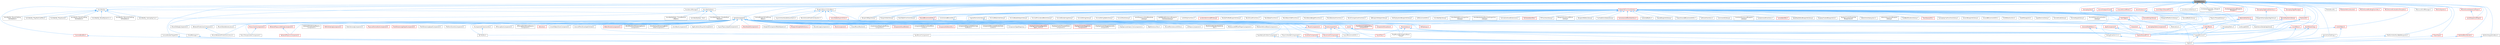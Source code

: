 digraph "ScriptMacros.h"
{
 // INTERACTIVE_SVG=YES
 // LATEX_PDF_SIZE
  bgcolor="transparent";
  edge [fontname=Helvetica,fontsize=10,labelfontname=Helvetica,labelfontsize=10];
  node [fontname=Helvetica,fontsize=10,shape=box,height=0.2,width=0.4];
  Node1 [id="Node000001",label="ScriptMacros.h",height=0.2,width=0.4,color="gray40", fillcolor="grey60", style="filled", fontcolor="black",tooltip=" "];
  Node1 -> Node2 [id="edge1_Node000001_Node000002",dir="back",color="steelblue1",style="solid",tooltip=" "];
  Node2 [id="Node000002",label="ActorComponent.h",height=0.2,width=0.4,color="grey40", fillcolor="white", style="filled",URL="$da/db1/ActorComponent_8h.html",tooltip=" "];
  Node2 -> Node3 [id="edge2_Node000002_Node000003",dir="back",color="steelblue1",style="solid",tooltip=" "];
  Node3 [id="Node000003",label="AIPerceptionComponent.h",height=0.2,width=0.4,color="grey40", fillcolor="white", style="filled",URL="$d6/d0a/AIPerceptionComponent_8h.html",tooltip=" "];
  Node2 -> Node4 [id="edge3_Node000002_Node000004",dir="back",color="steelblue1",style="solid",tooltip=" "];
  Node4 [id="Node000004",label="AIPerceptionStimuliSource\lComponent.h",height=0.2,width=0.4,color="grey40", fillcolor="white", style="filled",URL="$df/da3/AIPerceptionStimuliSourceComponent_8h.html",tooltip=" "];
  Node2 -> Node5 [id="edge4_Node000002_Node000005",dir="back",color="steelblue1",style="solid",tooltip=" "];
  Node5 [id="Node000005",label="ActorTextureStreamingBuild\lDataComponent.h",height=0.2,width=0.4,color="grey40", fillcolor="white", style="filled",URL="$d2/d6d/ActorTextureStreamingBuildDataComponent_8h.html",tooltip=" "];
  Node2 -> Node6 [id="edge5_Node000002_Node000006",dir="back",color="steelblue1",style="solid",tooltip=" "];
  Node6 [id="Node000006",label="AnimNextComponent.h",height=0.2,width=0.4,color="grey40", fillcolor="white", style="filled",URL="$d2/d67/AnimNextComponent_8h.html",tooltip=" "];
  Node2 -> Node7 [id="edge6_Node000002_Node000007",dir="back",color="steelblue1",style="solid",tooltip=" "];
  Node7 [id="Node000007",label="ApplicationLifecycleComponent.h",height=0.2,width=0.4,color="grey40", fillcolor="white", style="filled",URL="$de/db6/ApplicationLifecycleComponent_8h.html",tooltip=" "];
  Node2 -> Node8 [id="edge7_Node000002_Node000008",dir="back",color="steelblue1",style="solid",tooltip=" "];
  Node8 [id="Node000008",label="AsyncPhysicsInputComponent.h",height=0.2,width=0.4,color="grey40", fillcolor="white", style="filled",URL="$da/d20/AsyncPhysicsInputComponent_8h.html",tooltip=" "];
  Node2 -> Node9 [id="edge8_Node000002_Node000009",dir="back",color="steelblue1",style="solid",tooltip=" "];
  Node9 [id="Node000009",label="BlackboardComponent.h",height=0.2,width=0.4,color="red", fillcolor="#FFF0F0", style="filled",URL="$d9/d2d/BlackboardComponent_8h.html",tooltip=" "];
  Node2 -> Node35 [id="edge9_Node000002_Node000035",dir="back",color="steelblue1",style="solid",tooltip=" "];
  Node35 [id="Node000035",label="BlueprintComponentNodeSpawner.h",height=0.2,width=0.4,color="grey40", fillcolor="white", style="filled",URL="$d2/d98/BlueprintComponentNodeSpawner_8h.html",tooltip=" "];
  Node2 -> Node36 [id="edge10_Node000002_Node000036",dir="back",color="steelblue1",style="solid",tooltip=" "];
  Node36 [id="Node000036",label="BlueprintGraphDefinitions.h",height=0.2,width=0.4,color="red", fillcolor="#FFF0F0", style="filled",URL="$d7/d5e/BlueprintGraphDefinitions_8h.html",tooltip=" "];
  Node2 -> Node38 [id="edge11_Node000002_Node000038",dir="back",color="steelblue1",style="solid",tooltip=" "];
  Node38 [id="Node000038",label="BoundsCopyComponent.h",height=0.2,width=0.4,color="grey40", fillcolor="white", style="filled",URL="$d2/d10/BoundsCopyComponent_8h.html",tooltip=" "];
  Node2 -> Node39 [id="edge12_Node000002_Node000039",dir="back",color="steelblue1",style="solid",tooltip=" "];
  Node39 [id="Node000039",label="BrainComponent.h",height=0.2,width=0.4,color="red", fillcolor="#FFF0F0", style="filled",URL="$d6/dc0/BrainComponent_8h.html",tooltip=" "];
  Node2 -> Node68 [id="edge13_Node000002_Node000068",dir="back",color="steelblue1",style="solid",tooltip=" "];
  Node68 [id="Node000068",label="ChaosMoverBackend.h",height=0.2,width=0.4,color="grey40", fillcolor="white", style="filled",URL="$de/d0f/ChaosMoverBackend_8h.html",tooltip=" "];
  Node2 -> Node69 [id="edge14_Node000002_Node000069",dir="back",color="steelblue1",style="solid",tooltip=" "];
  Node69 [id="Node000069",label="Character.h",height=0.2,width=0.4,color="red", fillcolor="#FFF0F0", style="filled",URL="$db/dc7/Character_8h.html",tooltip=" "];
  Node69 -> Node72 [id="edge15_Node000069_Node000072",dir="back",color="steelblue1",style="solid",tooltip=" "];
  Node72 [id="Node000072",label="EngineMinimal.h",height=0.2,width=0.4,color="grey40", fillcolor="white", style="filled",URL="$d0/d2c/EngineMinimal_8h.html",tooltip=" "];
  Node72 -> Node73 [id="edge16_Node000072_Node000073",dir="back",color="steelblue1",style="solid",tooltip=" "];
  Node73 [id="Node000073",label="Engine.h",height=0.2,width=0.4,color="grey40", fillcolor="white", style="filled",URL="$d1/d34/Public_2Engine_8h.html",tooltip=" "];
  Node2 -> Node74 [id="edge17_Node000002_Node000074",dir="back",color="steelblue1",style="solid",tooltip=" "];
  Node74 [id="Node000074",label="ClusterUnionReplicatedProxy\lComponent.h",height=0.2,width=0.4,color="grey40", fillcolor="white", style="filled",URL="$da/d2c/ClusterUnionReplicatedProxyComponent_8h.html",tooltip=" "];
  Node2 -> Node75 [id="edge18_Node000002_Node000075",dir="back",color="steelblue1",style="solid",tooltip=" "];
  Node75 [id="Node000075",label="ComponentAssetBroker.h",height=0.2,width=0.4,color="red", fillcolor="#FFF0F0", style="filled",URL="$da/ddd/ComponentAssetBroker_8h.html",tooltip=" "];
  Node2 -> Node77 [id="edge19_Node000002_Node000077",dir="back",color="steelblue1",style="solid",tooltip=" "];
  Node77 [id="Node000077",label="ComponentEditorContextMenu\lContex.h",height=0.2,width=0.4,color="grey40", fillcolor="white", style="filled",URL="$db/d71/ComponentEditorContextMenuContex_8h.html",tooltip=" "];
  Node2 -> Node78 [id="edge20_Node000002_Node000078",dir="back",color="steelblue1",style="solid",tooltip=" "];
  Node78 [id="Node000078",label="ComponentEditorUtils.h",height=0.2,width=0.4,color="red", fillcolor="#FFF0F0", style="filled",URL="$d0/d4b/ComponentEditorUtils_8h.html",tooltip=" "];
  Node2 -> Node81 [id="edge21_Node000002_Node000081",dir="back",color="steelblue1",style="solid",tooltip=" "];
  Node81 [id="Node000081",label="ComponentElementEditorCopy\lAndPaste.h",height=0.2,width=0.4,color="grey40", fillcolor="white", style="filled",URL="$da/d37/ComponentElementEditorCopyAndPaste_8h.html",tooltip=" "];
  Node2 -> Node82 [id="edge22_Node000002_Node000082",dir="back",color="steelblue1",style="solid",tooltip=" "];
  Node82 [id="Node000082",label="ComponentRecreateRenderState\lContext.h",height=0.2,width=0.4,color="grey40", fillcolor="white", style="filled",URL="$de/dd0/ComponentRecreateRenderStateContext_8h.html",tooltip=" "];
  Node2 -> Node83 [id="edge23_Node000002_Node000083",dir="back",color="steelblue1",style="solid",tooltip=" "];
  Node83 [id="Node000083",label="ComponentTypeRegistry.h",height=0.2,width=0.4,color="grey40", fillcolor="white", style="filled",URL="$dd/d81/ComponentTypeRegistry_8h.html",tooltip=" "];
  Node2 -> Node84 [id="edge24_Node000002_Node000084",dir="back",color="steelblue1",style="solid",tooltip=" "];
  Node84 [id="Node000084",label="ComponentVisualizer.h",height=0.2,width=0.4,color="red", fillcolor="#FFF0F0", style="filled",URL="$d3/d9b/ComponentVisualizer_8h.html",tooltip=" "];
  Node2 -> Node88 [id="edge25_Node000002_Node000088",dir="back",color="steelblue1",style="solid",tooltip=" "];
  Node88 [id="Node000088",label="DisplayClusterConfiguration\lTypes_ICVFX.h",height=0.2,width=0.4,color="red", fillcolor="#FFF0F0", style="filled",URL="$d3/dc4/DisplayClusterConfigurationTypes__ICVFX_8h.html",tooltip=" "];
  Node2 -> Node101 [id="edge26_Node000002_Node000101",dir="back",color="steelblue1",style="solid",tooltip=" "];
  Node101 [id="Node000101",label="DisplayClusterPreviewShare\lComponent.h",height=0.2,width=0.4,color="grey40", fillcolor="white", style="filled",URL="$d0/d2c/DisplayClusterPreviewShareComponent_8h.html",tooltip=" "];
  Node2 -> Node102 [id="edge27_Node000002_Node000102",dir="back",color="steelblue1",style="solid",tooltip=" "];
  Node102 [id="Node000102",label="DisplayClusterStageActor\lComponent.h",height=0.2,width=0.4,color="red", fillcolor="#FFF0F0", style="filled",URL="$d6/d98/DisplayClusterStageActorComponent_8h.html",tooltip=" "];
  Node2 -> Node105 [id="edge28_Node000002_Node000105",dir="back",color="steelblue1",style="solid",tooltip=" "];
  Node105 [id="Node000105",label="DisplayClusterStageGeometry\lComponent.h",height=0.2,width=0.4,color="grey40", fillcolor="white", style="filled",URL="$d2/df3/DisplayClusterStageGeometryComponent_8h.html",tooltip=" "];
  Node2 -> Node106 [id="edge29_Node000002_Node000106",dir="back",color="steelblue1",style="solid",tooltip=" "];
  Node106 [id="Node000106",label="DisplayClusterSyncTickComponent.h",height=0.2,width=0.4,color="grey40", fillcolor="white", style="filled",URL="$d5/d00/DisplayClusterSyncTickComponent_8h.html",tooltip=" "];
  Node2 -> Node107 [id="edge30_Node000002_Node000107",dir="back",color="steelblue1",style="solid",tooltip=" "];
  Node107 [id="Node000107",label="DlgReferenceTree.h",height=0.2,width=0.4,color="grey40", fillcolor="white", style="filled",URL="$db/dd3/DlgReferenceTree_8h.html",tooltip=" "];
  Node2 -> Node72 [id="edge31_Node000002_Node000072",dir="back",color="steelblue1",style="solid",tooltip=" "];
  Node2 -> Node108 [id="edge32_Node000002_Node000108",dir="back",color="steelblue1",style="solid",tooltip=" "];
  Node108 [id="Node000108",label="EngineSharedPCH.h",height=0.2,width=0.4,color="red", fillcolor="#FFF0F0", style="filled",URL="$dc/dbb/EngineSharedPCH_8h.html",tooltip=" "];
  Node2 -> Node110 [id="edge33_Node000002_Node000110",dir="back",color="steelblue1",style="solid",tooltip=" "];
  Node110 [id="Node000110",label="GameplayTasksComponent.h",height=0.2,width=0.4,color="red", fillcolor="#FFF0F0", style="filled",URL="$d6/d36/GameplayTasksComponent_8h.html",tooltip=" "];
  Node2 -> Node112 [id="edge34_Node000002_Node000112",dir="back",color="steelblue1",style="solid",tooltip=" "];
  Node112 [id="Node000112",label="InputComponent.h",height=0.2,width=0.4,color="red", fillcolor="#FFF0F0", style="filled",URL="$d4/de7/InputComponent_8h.html",tooltip=" "];
  Node112 -> Node72 [id="edge35_Node000112_Node000072",dir="back",color="steelblue1",style="solid",tooltip=" "];
  Node112 -> Node108 [id="edge36_Node000112_Node000108",dir="back",color="steelblue1",style="solid",tooltip=" "];
  Node2 -> Node116 [id="edge37_Node000002_Node000116",dir="back",color="steelblue1",style="solid",tooltip=" "];
  Node116 [id="Node000116",label="KismetReinstanceUtilities.h",height=0.2,width=0.4,color="grey40", fillcolor="white", style="filled",URL="$d4/dae/KismetReinstanceUtilities_8h.html",tooltip=" "];
  Node2 -> Node117 [id="edge38_Node000002_Node000117",dir="back",color="steelblue1",style="solid",tooltip=" "];
  Node117 [id="Node000117",label="LODSyncComponent.h",height=0.2,width=0.4,color="grey40", fillcolor="white", style="filled",URL="$d0/dbf/LODSyncComponent_8h.html",tooltip=" "];
  Node2 -> Node118 [id="edge39_Node000002_Node000118",dir="back",color="steelblue1",style="solid",tooltip=" "];
  Node118 [id="Node000118",label="LandscapeEdit.h",height=0.2,width=0.4,color="grey40", fillcolor="white", style="filled",URL="$df/d61/LandscapeEdit_8h.html",tooltip=" "];
  Node2 -> Node119 [id="edge40_Node000002_Node000119",dir="back",color="steelblue1",style="solid",tooltip=" "];
  Node119 [id="Node000119",label="Level.h",height=0.2,width=0.4,color="red", fillcolor="#FFF0F0", style="filled",URL="$d9/da2/Level_8h.html",tooltip=" "];
  Node119 -> Node73 [id="edge41_Node000119_Node000073",dir="back",color="steelblue1",style="solid",tooltip=" "];
  Node119 -> Node108 [id="edge42_Node000119_Node000108",dir="back",color="steelblue1",style="solid",tooltip=" "];
  Node2 -> Node373 [id="edge43_Node000002_Node000373",dir="back",color="steelblue1",style="solid",tooltip=" "];
  Node373 [id="Node000373",label="MarkActorRenderStateDirty\lTask.h",height=0.2,width=0.4,color="grey40", fillcolor="white", style="filled",URL="$d0/d61/MarkActorRenderStateDirtyTask_8h.html",tooltip=" "];
  Node2 -> Node374 [id="edge44_Node000002_Node000374",dir="back",color="steelblue1",style="solid",tooltip=" "];
  Node374 [id="Node000374",label="MaterialList.h",height=0.2,width=0.4,color="grey40", fillcolor="white", style="filled",URL="$df/d0c/MaterialList_8h.html",tooltip=" "];
  Node2 -> Node375 [id="edge45_Node000002_Node000375",dir="back",color="steelblue1",style="solid",tooltip=" "];
  Node375 [id="Node000375",label="MetasoundOfflinePlayerComponent.h",height=0.2,width=0.4,color="grey40", fillcolor="white", style="filled",URL="$d8/d8f/MetasoundOfflinePlayerComponent_8h.html",tooltip=" "];
  Node2 -> Node376 [id="edge46_Node000002_Node000376",dir="back",color="steelblue1",style="solid",tooltip=" "];
  Node376 [id="Node000376",label="ModularVehicleBaseComponent.h",height=0.2,width=0.4,color="grey40", fillcolor="white", style="filled",URL="$d3/dc7/ModularVehicleBaseComponent_8h.html",tooltip=" "];
  Node2 -> Node377 [id="edge47_Node000002_Node000377",dir="back",color="steelblue1",style="solid",tooltip=" "];
  Node377 [id="Node000377",label="MovementComponent.h",height=0.2,width=0.4,color="red", fillcolor="#FFF0F0", style="filled",URL="$dd/dc8/MovementComponent_8h.html",tooltip=" "];
  Node377 -> Node73 [id="edge48_Node000377_Node000073",dir="back",color="steelblue1",style="solid",tooltip=" "];
  Node2 -> Node404 [id="edge49_Node000002_Node000404",dir="back",color="steelblue1",style="solid",tooltip=" "];
  Node404 [id="Node000404",label="MoverComponent.h",height=0.2,width=0.4,color="red", fillcolor="#FFF0F0", style="filled",URL="$dc/d95/MoverComponent_8h.html",tooltip=" "];
  Node404 -> Node409 [id="edge50_Node000404_Node000409",dir="back",color="steelblue1",style="solid",tooltip=" "];
  Node409 [id="Node000409",label="NavMoverComponent.h",height=0.2,width=0.4,color="grey40", fillcolor="white", style="filled",URL="$df/dbc/NavMoverComponent_8h.html",tooltip=" "];
  Node2 -> Node412 [id="edge51_Node000002_Node000412",dir="back",color="steelblue1",style="solid",tooltip=" "];
  Node412 [id="Node000412",label="MoverDebugComponent.h",height=0.2,width=0.4,color="grey40", fillcolor="white", style="filled",URL="$d8/d6c/MoverDebugComponent_8h.html",tooltip=" "];
  Node2 -> Node413 [id="edge52_Node000002_Node000413",dir="back",color="steelblue1",style="solid",tooltip=" "];
  Node413 [id="Node000413",label="MoverNetworkPredictionLiaison.h",height=0.2,width=0.4,color="grey40", fillcolor="white", style="filled",URL="$d3/da4/MoverNetworkPredictionLiaison_8h.html",tooltip=" "];
  Node2 -> Node414 [id="edge53_Node000002_Node000414",dir="back",color="steelblue1",style="solid",tooltip=" "];
  Node414 [id="Node000414",label="MoverStandaloneLiaison.h",height=0.2,width=0.4,color="grey40", fillcolor="white", style="filled",URL="$dd/d84/MoverStandaloneLiaison_8h.html",tooltip=" "];
  Node2 -> Node415 [id="edge54_Node000002_Node000415",dir="back",color="steelblue1",style="solid",tooltip=" "];
  Node415 [id="Node000415",label="MusicClockComponent.h",height=0.2,width=0.4,color="red", fillcolor="#FFF0F0", style="filled",URL="$dc/dd9/MusicClockComponent_8h.html",tooltip=" "];
  Node415 -> Node417 [id="edge55_Node000415_Node000417",dir="back",color="steelblue1",style="solid",tooltip=" "];
  Node417 [id="Node000417",label="MusicTempometerComponent.h",height=0.2,width=0.4,color="grey40", fillcolor="white", style="filled",URL="$d9/ddf/MusicTempometerComponent_8h.html",tooltip=" "];
  Node2 -> Node417 [id="edge56_Node000002_Node000417",dir="back",color="steelblue1",style="solid",tooltip=" "];
  Node2 -> Node409 [id="edge57_Node000002_Node000409",dir="back",color="steelblue1",style="solid",tooltip=" "];
  Node2 -> Node392 [id="edge58_Node000002_Node000392",dir="back",color="steelblue1",style="solid",tooltip=" "];
  Node392 [id="Node000392",label="NetworkPhysicsComponent.h",height=0.2,width=0.4,color="red", fillcolor="#FFF0F0", style="filled",URL="$d5/dcb/NetworkPhysicsComponent_8h.html",tooltip=" "];
  Node2 -> Node418 [id="edge59_Node000002_Node000418",dir="back",color="steelblue1",style="solid",tooltip=" "];
  Node418 [id="Node000418",label="NetworkPhysicsSettingsComponent.h",height=0.2,width=0.4,color="red", fillcolor="#FFF0F0", style="filled",URL="$dc/dea/NetworkPhysicsSettingsComponent_8h.html",tooltip=" "];
  Node418 -> Node392 [id="edge60_Node000418_Node000392",dir="back",color="steelblue1",style="solid",tooltip=" "];
  Node2 -> Node420 [id="edge61_Node000002_Node000420",dir="back",color="steelblue1",style="solid",tooltip=" "];
  Node420 [id="Node000420",label="NetworkPredictionComponent.h",height=0.2,width=0.4,color="grey40", fillcolor="white", style="filled",URL="$d9/d97/NetworkPredictionComponent_8h.html",tooltip=" "];
  Node420 -> Node413 [id="edge62_Node000420_Node000413",dir="back",color="steelblue1",style="solid",tooltip=" "];
  Node2 -> Node421 [id="edge63_Node000002_Node000421",dir="back",color="steelblue1",style="solid",tooltip=" "];
  Node421 [id="Node000421",label="NetworkPredictionPhysics\lComponent.h",height=0.2,width=0.4,color="grey40", fillcolor="white", style="filled",URL="$d1/d6b/NetworkPredictionPhysicsComponent_8h.html",tooltip=" "];
  Node2 -> Node380 [id="edge64_Node000002_Node000380",dir="back",color="steelblue1",style="solid",tooltip=" "];
  Node380 [id="Node000380",label="PathFollowingComponent.h",height=0.2,width=0.4,color="red", fillcolor="#FFF0F0", style="filled",URL="$d5/d0b/PathFollowingComponent_8h.html",tooltip=" "];
  Node2 -> Node422 [id="edge65_Node000002_Node000422",dir="back",color="steelblue1",style="solid",tooltip=" "];
  Node422 [id="Node000422",label="PawnNoiseEmitterComponent.h",height=0.2,width=0.4,color="grey40", fillcolor="white", style="filled",URL="$de/d71/PawnNoiseEmitterComponent_8h.html",tooltip=" "];
  Node422 -> Node73 [id="edge66_Node000422_Node000073",dir="back",color="steelblue1",style="solid",tooltip=" "];
  Node2 -> Node423 [id="edge67_Node000002_Node000423",dir="back",color="steelblue1",style="solid",tooltip=" "];
  Node423 [id="Node000423",label="PawnSensingComponent.h",height=0.2,width=0.4,color="grey40", fillcolor="white", style="filled",URL="$d0/d30/PawnSensingComponent_8h.html",tooltip=" "];
  Node2 -> Node424 [id="edge68_Node000002_Node000424",dir="back",color="steelblue1",style="solid",tooltip=" "];
  Node424 [id="Node000424",label="PhysicalAnimationComponent.h",height=0.2,width=0.4,color="red", fillcolor="#FFF0F0", style="filled",URL="$de/d7f/PhysicalAnimationComponent_8h.html",tooltip=" "];
  Node2 -> Node426 [id="edge69_Node000002_Node000426",dir="back",color="steelblue1",style="solid",tooltip=" "];
  Node426 [id="Node000426",label="PhysicsHandleComponent.h",height=0.2,width=0.4,color="grey40", fillcolor="white", style="filled",URL="$d5/dd0/PhysicsHandleComponent_8h.html",tooltip=" "];
  Node426 -> Node73 [id="edge70_Node000426_Node000073",dir="back",color="steelblue1",style="solid",tooltip=" "];
  Node2 -> Node427 [id="edge71_Node000002_Node000427",dir="back",color="steelblue1",style="solid",tooltip=" "];
  Node427 [id="Node000427",label="PixelStreaming2InputComponent.h",height=0.2,width=0.4,color="red", fillcolor="#FFF0F0", style="filled",URL="$da/dda/PixelStreaming2InputComponent_8h.html",tooltip=" "];
  Node2 -> Node429 [id="edge72_Node000002_Node000429",dir="back",color="steelblue1",style="solid",tooltip=" "];
  Node429 [id="Node000429",label="PixelStreamingInputComponent.h",height=0.2,width=0.4,color="grey40", fillcolor="white", style="filled",URL="$d5/d26/PixelStreamingInputComponent_8h.html",tooltip=" "];
  Node2 -> Node430 [id="edge73_Node000002_Node000430",dir="back",color="steelblue1",style="solid",tooltip=" "];
  Node430 [id="Node000430",label="PixelStreamingSignalling\lComponent.h",height=0.2,width=0.4,color="red", fillcolor="#FFF0F0", style="filled",URL="$df/d48/PixelStreamingSignallingComponent_8h.html",tooltip=" "];
  Node2 -> Node432 [id="edge74_Node000002_Node000432",dir="back",color="steelblue1",style="solid",tooltip=" "];
  Node432 [id="Node000432",label="PlatformEventsComponent.h",height=0.2,width=0.4,color="grey40", fillcolor="white", style="filled",URL="$d7/db9/PlatformEventsComponent_8h.html",tooltip=" "];
  Node2 -> Node433 [id="edge75_Node000002_Node000433",dir="back",color="steelblue1",style="solid",tooltip=" "];
  Node433 [id="Node000433",label="SComponentClassCombo.h",height=0.2,width=0.4,color="grey40", fillcolor="white", style="filled",URL="$dc/df2/SComponentClassCombo_8h.html",tooltip=" "];
  Node433 -> Node302 [id="edge76_Node000433_Node000302",dir="back",color="steelblue1",style="solid",tooltip=" "];
  Node302 [id="Node000302",label="SSCSEditor.h",height=0.2,width=0.4,color="grey40", fillcolor="white", style="filled",URL="$d0/d2e/SSCSEditor_8h.html",tooltip=" "];
  Node2 -> Node302 [id="edge77_Node000002_Node000302",dir="back",color="steelblue1",style="solid",tooltip=" "];
  Node2 -> Node434 [id="edge78_Node000002_Node000434",dir="back",color="steelblue1",style="solid",tooltip=" "];
  Node434 [id="Node000434",label="SceneComponent.h",height=0.2,width=0.4,color="red", fillcolor="#FFF0F0", style="filled",URL="$dd/de8/SceneComponent_8h.html",tooltip=" "];
  Node434 -> Node435 [id="edge79_Node000434_Node000435",dir="back",color="steelblue1",style="solid",tooltip=" "];
  Node435 [id="Node000435",label="AsyncMovementUtils.h",height=0.2,width=0.4,color="grey40", fillcolor="white", style="filled",URL="$d4/d3a/AsyncMovementUtils_8h.html",tooltip=" "];
  Node434 -> Node72 [id="edge80_Node000434_Node000072",dir="back",color="steelblue1",style="solid",tooltip=" "];
  Node434 -> Node108 [id="edge81_Node000434_Node000108",dir="back",color="steelblue1",style="solid",tooltip=" "];
  Node434 -> Node377 [id="edge82_Node000434_Node000377",dir="back",color="steelblue1",style="solid",tooltip=" "];
  Node434 -> Node302 [id="edge83_Node000434_Node000302",dir="back",color="steelblue1",style="solid",tooltip=" "];
  Node2 -> Node1872 [id="edge84_Node000002_Node001872",dir="back",color="steelblue1",style="solid",tooltip=" "];
  Node1872 [id="Node001872",label="Selection.h",height=0.2,width=0.4,color="red", fillcolor="#FFF0F0", style="filled",URL="$d9/d60/Editor_2UnrealEd_2Public_2Selection_8h.html",tooltip=" "];
  Node2 -> Node1877 [id="edge85_Node000002_Node001877",dir="back",color="steelblue1",style="solid",tooltip=" "];
  Node1877 [id="Node001877",label="SmartObjectUserComponent.h",height=0.2,width=0.4,color="grey40", fillcolor="white", style="filled",URL="$d5/d23/SmartObjectUserComponent_8h.html",tooltip=" "];
  Node2 -> Node1878 [id="edge86_Node000002_Node001878",dir="back",color="steelblue1",style="solid",tooltip=" "];
  Node1878 [id="Node001878",label="SourceEffectEnvelopeFollower.h",height=0.2,width=0.4,color="grey40", fillcolor="white", style="filled",URL="$d9/d77/SourceEffectEnvelopeFollower_8h.html",tooltip=" "];
  Node2 -> Node1879 [id="edge87_Node000002_Node001879",dir="back",color="steelblue1",style="solid",tooltip=" "];
  Node1879 [id="Node001879",label="TimelineComponent.h",height=0.2,width=0.4,color="red", fillcolor="#FFF0F0", style="filled",URL="$d8/d17/TimelineComponent_8h.html",tooltip=" "];
  Node1879 -> Node73 [id="edge88_Node001879_Node000073",dir="back",color="steelblue1",style="solid",tooltip=" "];
  Node2 -> Node783 [id="edge89_Node000002_Node000783",dir="back",color="steelblue1",style="solid",tooltip=" "];
  Node783 [id="Node000783",label="TraceFilter.h",height=0.2,width=0.4,color="red", fillcolor="#FFF0F0", style="filled",URL="$de/dc1/TraceFilter_8h.html",tooltip=" "];
  Node2 -> Node1881 [id="edge90_Node000002_Node001881",dir="back",color="steelblue1",style="solid",tooltip=" "];
  Node1881 [id="Node001881",label="WaterTerrainComponent.h",height=0.2,width=0.4,color="red", fillcolor="#FFF0F0", style="filled",URL="$d2/dd6/WaterTerrainComponent_8h.html",tooltip=" "];
  Node2 -> Node1882 [id="edge91_Node000002_Node001882",dir="back",color="steelblue1",style="solid",tooltip=" "];
  Node1882 [id="Node001882",label="WorldPartitionStreamingSource\lComponent.h",height=0.2,width=0.4,color="grey40", fillcolor="white", style="filled",URL="$dd/d3c/WorldPartitionStreamingSourceComponent_8h.html",tooltip=" "];
  Node1 -> Node1883 [id="edge92_Node000001_Node001883",dir="back",color="steelblue1",style="solid",tooltip=" "];
  Node1883 [id="Node001883",label="AnimNotify.h",height=0.2,width=0.4,color="grey40", fillcolor="white", style="filled",URL="$d8/d9b/AnimNotify_8h.html",tooltip=" "];
  Node1883 -> Node1884 [id="edge93_Node001883_Node001884",dir="back",color="steelblue1",style="solid",tooltip=" "];
  Node1884 [id="Node001884",label="AnimInstance.h",height=0.2,width=0.4,color="red", fillcolor="#FFF0F0", style="filled",URL="$df/da0/AnimInstance_8h.html",tooltip=" "];
  Node1884 -> Node73 [id="edge94_Node001884_Node000073",dir="back",color="steelblue1",style="solid",tooltip=" "];
  Node1884 -> Node108 [id="edge95_Node001884_Node000108",dir="back",color="steelblue1",style="solid",tooltip=" "];
  Node1884 -> Node1892 [id="edge96_Node001884_Node001892",dir="back",color="steelblue1",style="solid",tooltip=" "];
  Node1892 [id="Node001892",label="PlayMoverMontageCallback\lProxy.h",height=0.2,width=0.4,color="grey40", fillcolor="white", style="filled",URL="$d5/d5a/PlayMoverMontageCallbackProxy_8h.html",tooltip=" "];
  Node1884 -> Node783 [id="edge97_Node001884_Node000783",dir="back",color="steelblue1",style="solid",tooltip=" "];
  Node1883 -> Node1014 [id="edge98_Node001883_Node001014",dir="back",color="steelblue1",style="solid",tooltip=" "];
  Node1014 [id="Node001014",label="AnimNotify_GameplayCue.h",height=0.2,width=0.4,color="grey40", fillcolor="white", style="filled",URL="$da/d48/AnimNotify__GameplayCue_8h.html",tooltip=" "];
  Node1883 -> Node1893 [id="edge99_Node001883_Node001893",dir="back",color="steelblue1",style="solid",tooltip=" "];
  Node1893 [id="Node001893",label="AnimNotify_PauseClothing\lSimulation.h",height=0.2,width=0.4,color="grey40", fillcolor="white", style="filled",URL="$db/dc5/AnimNotify__PauseClothingSimulation_8h.html",tooltip=" "];
  Node1883 -> Node1894 [id="edge100_Node001883_Node001894",dir="back",color="steelblue1",style="solid",tooltip=" "];
  Node1894 [id="Node001894",label="AnimNotify_PlayParticleEffect.h",height=0.2,width=0.4,color="grey40", fillcolor="white", style="filled",URL="$d8/d6e/AnimNotify__PlayParticleEffect_8h.html",tooltip=" "];
  Node1883 -> Node1895 [id="edge101_Node001883_Node001895",dir="back",color="steelblue1",style="solid",tooltip=" "];
  Node1895 [id="Node001895",label="AnimNotify_PlaySound.h",height=0.2,width=0.4,color="grey40", fillcolor="white", style="filled",URL="$de/dee/AnimNotify__PlaySound_8h.html",tooltip=" "];
  Node1883 -> Node1896 [id="edge102_Node001883_Node001896",dir="back",color="steelblue1",style="solid",tooltip=" "];
  Node1896 [id="Node001896",label="AnimNotify_ResetClothing\lSimulation.h",height=0.2,width=0.4,color="grey40", fillcolor="white", style="filled",URL="$d8/daa/AnimNotify__ResetClothingSimulation_8h.html",tooltip=" "];
  Node1883 -> Node1897 [id="edge103_Node001883_Node001897",dir="back",color="steelblue1",style="solid",tooltip=" "];
  Node1897 [id="Node001897",label="AnimNotify_ResetDynamics.h",height=0.2,width=0.4,color="grey40", fillcolor="white", style="filled",URL="$dd/da4/AnimNotify__ResetDynamics_8h.html",tooltip=" "];
  Node1883 -> Node1898 [id="edge104_Node001883_Node001898",dir="back",color="steelblue1",style="solid",tooltip=" "];
  Node1898 [id="Node001898",label="AnimNotify_ResumeClothing\lSimulation.h",height=0.2,width=0.4,color="grey40", fillcolor="white", style="filled",URL="$d4/def/AnimNotify__ResumeClothingSimulation_8h.html",tooltip=" "];
  Node1 -> Node1899 [id="edge105_Node000001_Node001899",dir="back",color="steelblue1",style="solid",tooltip=" "];
  Node1899 [id="Node001899",label="AnimNotifyState.h",height=0.2,width=0.4,color="grey40", fillcolor="white", style="filled",URL="$d1/db5/AnimNotifyState_8h.html",tooltip=" "];
  Node1899 -> Node1900 [id="edge106_Node001899_Node001900",dir="back",color="steelblue1",style="solid",tooltip=" "];
  Node1900 [id="Node001900",label="AnimNotifyState_DisableRoot\lMotion.h",height=0.2,width=0.4,color="grey40", fillcolor="white", style="filled",URL="$d2/d78/AnimNotifyState__DisableRootMotion_8h.html",tooltip=" "];
  Node1899 -> Node1901 [id="edge107_Node001899_Node001901",dir="back",color="steelblue1",style="solid",tooltip=" "];
  Node1901 [id="Node001901",label="AnimNotifyState_TimedParticle\lEffect.h",height=0.2,width=0.4,color="grey40", fillcolor="white", style="filled",URL="$d2/dd2/AnimNotifyState__TimedParticleEffect_8h.html",tooltip=" "];
  Node1899 -> Node1902 [id="edge108_Node001899_Node001902",dir="back",color="steelblue1",style="solid",tooltip=" "];
  Node1902 [id="Node001902",label="AnimNotifyState_Trail.h",height=0.2,width=0.4,color="grey40", fillcolor="white", style="filled",URL="$dd/d77/AnimNotifyState__Trail_8h.html",tooltip=" "];
  Node1899 -> Node1014 [id="edge109_Node001899_Node001014",dir="back",color="steelblue1",style="solid",tooltip=" "];
  Node1 -> Node1903 [id="edge110_Node000001_Node001903",dir="back",color="steelblue1",style="solid",tooltip=" "];
  Node1903 [id="Node001903",label="AvoidanceManager.h",height=0.2,width=0.4,color="grey40", fillcolor="white", style="filled",URL="$d8/de0/AvoidanceManager_8h.html",tooltip=" "];
  Node1 -> Node1904 [id="edge111_Node000001_Node001904",dir="back",color="steelblue1",style="solid",tooltip=" "];
  Node1904 [id="Node001904",label="BlueprintAsyncActionBase.h",height=0.2,width=0.4,color="grey40", fillcolor="white", style="filled",URL="$d6/dd0/BlueprintAsyncActionBase_8h.html",tooltip=" "];
  Node1904 -> Node993 [id="edge112_Node001904_Node000993",dir="back",color="steelblue1",style="solid",tooltip=" "];
  Node993 [id="Node000993",label="AbilityAsync.h",height=0.2,width=0.4,color="red", fillcolor="#FFF0F0", style="filled",URL="$d8/dce/AbilityAsync_8h.html",tooltip=" "];
  Node1904 -> Node1905 [id="edge113_Node001904_Node001905",dir="back",color="steelblue1",style="solid",tooltip=" "];
  Node1905 [id="Node001905",label="AsyncActionHandleSaveGame.h",height=0.2,width=0.4,color="grey40", fillcolor="white", style="filled",URL="$db/dd4/AsyncActionHandleSaveGame_8h.html",tooltip=" "];
  Node1904 -> Node1906 [id="edge114_Node001904_Node001906",dir="back",color="steelblue1",style="solid",tooltip=" "];
  Node1906 [id="Node001906",label="CancellableAsyncAction.h",height=0.2,width=0.4,color="red", fillcolor="#FFF0F0", style="filled",URL="$d6/d65/CancellableAsyncAction_8h.html",tooltip=" "];
  Node1906 -> Node993 [id="edge115_Node001906_Node000993",dir="back",color="steelblue1",style="solid",tooltip=" "];
  Node1904 -> Node1841 [id="edge116_Node001904_Node001841",dir="back",color="steelblue1",style="solid",tooltip=" "];
  Node1841 [id="Node001841",label="MovieScenePredictionSystem.h",height=0.2,width=0.4,color="grey40", fillcolor="white", style="filled",URL="$dc/d7f/MovieScenePredictionSystem_8h.html",tooltip=" "];
  Node1904 -> Node1907 [id="edge117_Node001904_Node001907",dir="back",color="steelblue1",style="solid",tooltip=" "];
  Node1907 [id="Node001907",label="OnlineBlueprintCallProxy\lBase.h",height=0.2,width=0.4,color="grey40", fillcolor="white", style="filled",URL="$d0/d14/OnlineBlueprintCallProxyBase_8h.html",tooltip=" "];
  Node1904 -> Node430 [id="edge118_Node001904_Node000430",dir="back",color="steelblue1",style="solid",tooltip=" "];
  Node1 -> Node1908 [id="edge119_Node000001_Node001908",dir="back",color="steelblue1",style="solid",tooltip=" "];
  Node1908 [id="Node001908",label="BlueprintFunctionLibrary.h",height=0.2,width=0.4,color="red", fillcolor="#FFF0F0", style="filled",URL="$d3/d94/BlueprintFunctionLibrary_8h.html",tooltip=" "];
  Node1908 -> Node1237 [id="edge120_Node001908_Node001237",dir="back",color="steelblue1",style="solid",tooltip=" "];
  Node1237 [id="Node001237",label="AIBlueprintHelperLibrary.h",height=0.2,width=0.4,color="grey40", fillcolor="white", style="filled",URL="$dc/d00/AIBlueprintHelperLibrary_8h.html",tooltip=" "];
  Node1908 -> Node947 [id="edge121_Node001908_Node000947",dir="back",color="steelblue1",style="solid",tooltip=" "];
  Node947 [id="Node000947",label="AbilitySystemBlueprintLibrary.h",height=0.2,width=0.4,color="grey40", fillcolor="white", style="filled",URL="$d5/dd6/AbilitySystemBlueprintLibrary_8h.html",tooltip=" "];
  Node1908 -> Node1789 [id="edge122_Node001908_Node001789",dir="back",color="steelblue1",style="solid",tooltip=" "];
  Node1789 [id="Node001789",label="AirMovementUtils.h",height=0.2,width=0.4,color="grey40", fillcolor="white", style="filled",URL="$df/d55/AirMovementUtils_8h.html",tooltip=" "];
  Node1908 -> Node1909 [id="edge123_Node001908_Node001909",dir="back",color="steelblue1",style="solid",tooltip=" "];
  Node1909 [id="Node001909",label="AnimNotifyLibrary.h",height=0.2,width=0.4,color="grey40", fillcolor="white", style="filled",URL="$d0/d81/AnimNotifyLibrary_8h.html",tooltip=" "];
  Node1908 -> Node1910 [id="edge124_Node001908_Node001910",dir="back",color="steelblue1",style="solid",tooltip=" "];
  Node1910 [id="Node001910",label="AnimNotifyMirrorInspection\lLibrary.h",height=0.2,width=0.4,color="grey40", fillcolor="white", style="filled",URL="$df/ddd/AnimNotifyMirrorInspectionLibrary_8h.html",tooltip=" "];
  Node1908 -> Node1911 [id="edge125_Node001908_Node001911",dir="back",color="steelblue1",style="solid",tooltip=" "];
  Node1911 [id="Node001911",label="AnimNotifyStateMachineInspection\lLibrary.h",height=0.2,width=0.4,color="grey40", fillcolor="white", style="filled",URL="$de/de3/AnimNotifyStateMachineInspectionLibrary_8h.html",tooltip=" "];
  Node1908 -> Node1912 [id="edge126_Node001908_Node001912",dir="back",color="steelblue1",style="solid",tooltip=" "];
  Node1912 [id="Node001912",label="AnimTypes.h",height=0.2,width=0.4,color="red", fillcolor="#FFF0F0", style="filled",URL="$d5/d84/AnimTypes_8h.html",tooltip=" "];
  Node1912 -> Node1884 [id="edge127_Node001912_Node001884",dir="back",color="steelblue1",style="solid",tooltip=" "];
  Node1912 -> Node73 [id="edge128_Node001912_Node000073",dir="back",color="steelblue1",style="solid",tooltip=" "];
  Node1912 -> Node72 [id="edge129_Node001912_Node000072",dir="back",color="steelblue1",style="solid",tooltip=" "];
  Node1912 -> Node108 [id="edge130_Node001912_Node000108",dir="back",color="steelblue1",style="solid",tooltip=" "];
  Node1908 -> Node1963 [id="edge131_Node001908_Node001963",dir="back",color="steelblue1",style="solid",tooltip=" "];
  Node1963 [id="Node001963",label="AnimationAssetExtensions.h",height=0.2,width=0.4,color="grey40", fillcolor="white", style="filled",URL="$d4/d37/AnimationAssetExtensions_8h.html",tooltip=" "];
  Node1908 -> Node435 [id="edge132_Node001908_Node000435",dir="back",color="steelblue1",style="solid",tooltip=" "];
  Node1908 -> Node1965 [id="edge133_Node001908_Node001965",dir="back",color="steelblue1",style="solid",tooltip=" "];
  Node1965 [id="Node001965",label="AttributeIdentifier.h",height=0.2,width=0.4,color="red", fillcolor="#FFF0F0", style="filled",URL="$df/daa/AttributeIdentifier_8h.html",tooltip=" "];
  Node1908 -> Node2014 [id="edge134_Node001908_Node002014",dir="back",color="steelblue1",style="solid",tooltip=" "];
  Node2014 [id="Node002014",label="BTFunctionLibrary.h",height=0.2,width=0.4,color="grey40", fillcolor="white", style="filled",URL="$d5/ddd/BTFunctionLibrary_8h.html",tooltip=" "];
  Node1908 -> Node2015 [id="edge135_Node001908_Node002015",dir="back",color="steelblue1",style="solid",tooltip=" "];
  Node2015 [id="Node002015",label="BasedMovementUtils.h",height=0.2,width=0.4,color="red", fillcolor="#FFF0F0", style="filled",URL="$d8/d85/BasedMovementUtils_8h.html",tooltip=" "];
  Node2015 -> Node404 [id="edge136_Node002015_Node000404",dir="back",color="steelblue1",style="solid",tooltip=" "];
  Node1908 -> Node2016 [id="edge137_Node001908_Node002016",dir="back",color="steelblue1",style="solid",tooltip=" "];
  Node2016 [id="Node002016",label="BlueprintGameplayTagLibrary.h",height=0.2,width=0.4,color="grey40", fillcolor="white", style="filled",URL="$db/d22/BlueprintGameplayTagLibrary_8h.html",tooltip=" "];
  Node1908 -> Node2017 [id="edge138_Node001908_Node002017",dir="back",color="steelblue1",style="solid",tooltip=" "];
  Node2017 [id="Node002017",label="BlueprintInstancedStruct\lLibrary.h",height=0.2,width=0.4,color="grey40", fillcolor="white", style="filled",URL="$d6/dbb/BlueprintInstancedStructLibrary_8h.html",tooltip=" "];
  Node1908 -> Node2018 [id="edge139_Node001908_Node002018",dir="back",color="steelblue1",style="solid",tooltip=" "];
  Node2018 [id="Node002018",label="BlueprintMapLibrary.h",height=0.2,width=0.4,color="grey40", fillcolor="white", style="filled",URL="$d2/d19/BlueprintMapLibrary_8h.html",tooltip=" "];
  Node1908 -> Node2019 [id="edge140_Node001908_Node002019",dir="back",color="steelblue1",style="solid",tooltip=" "];
  Node2019 [id="Node002019",label="BlueprintPathsLibrary.h",height=0.2,width=0.4,color="grey40", fillcolor="white", style="filled",URL="$d1/db0/BlueprintPathsLibrary_8h.html",tooltip=" "];
  Node1908 -> Node2020 [id="edge141_Node001908_Node002020",dir="back",color="steelblue1",style="solid",tooltip=" "];
  Node2020 [id="Node002020",label="BlueprintPlatformLibrary.h",height=0.2,width=0.4,color="grey40", fillcolor="white", style="filled",URL="$da/d13/BlueprintPlatformLibrary_8h.html",tooltip=" "];
  Node1908 -> Node2021 [id="edge142_Node001908_Node002021",dir="back",color="steelblue1",style="solid",tooltip=" "];
  Node2021 [id="Node002021",label="BlueprintSetLibrary.h",height=0.2,width=0.4,color="grey40", fillcolor="white", style="filled",URL="$d2/d1a/BlueprintSetLibrary_8h.html",tooltip=" "];
  Node1908 -> Node1891 [id="edge143_Node001908_Node001891",dir="back",color="steelblue1",style="solid",tooltip=" "];
  Node1891 [id="Node001891",label="CachedAnimDataLibrary.h",height=0.2,width=0.4,color="grey40", fillcolor="white", style="filled",URL="$d2/dd7/CachedAnimDataLibrary_8h.html",tooltip=" "];
  Node1908 -> Node2022 [id="edge144_Node001908_Node002022",dir="back",color="steelblue1",style="solid",tooltip=" "];
  Node2022 [id="Node002022",label="CameraLensEffectInterface.h",height=0.2,width=0.4,color="red", fillcolor="#FFF0F0", style="filled",URL="$dd/dbe/CameraLensEffectInterface_8h.html",tooltip=" "];
  Node1908 -> Node2023 [id="edge145_Node001908_Node002023",dir="back",color="steelblue1",style="solid",tooltip=" "];
  Node2023 [id="Node002023",label="CelestialMaths.h",height=0.2,width=0.4,color="grey40", fillcolor="white", style="filled",URL="$d8/d15/CelestialMaths_8h.html",tooltip=" "];
  Node1908 -> Node2024 [id="edge146_Node001908_Node002024",dir="back",color="steelblue1",style="solid",tooltip=" "];
  Node2024 [id="Node002024",label="ChaosBlueprintLibrary.h",height=0.2,width=0.4,color="grey40", fillcolor="white", style="filled",URL="$db/d38/ChaosBlueprintLibrary_8h.html",tooltip=" "];
  Node1908 -> Node2025 [id="edge147_Node001908_Node002025",dir="back",color="steelblue1",style="solid",tooltip=" "];
  Node2025 [id="Node002025",label="ChaosGroundMovementUtils.h",height=0.2,width=0.4,color="grey40", fillcolor="white", style="filled",URL="$dc/dff/ChaosGroundMovementUtils_8h.html",tooltip=" "];
  Node1908 -> Node2026 [id="edge148_Node001908_Node002026",dir="back",color="steelblue1",style="solid",tooltip=" "];
  Node2026 [id="Node002026",label="CollisionFunctions.h",height=0.2,width=0.4,color="grey40", fillcolor="white", style="filled",URL="$d9/d6e/CollisionFunctions_8h.html",tooltip=" "];
  Node1908 -> Node2027 [id="edge149_Node001908_Node002027",dir="back",color="steelblue1",style="solid",tooltip=" "];
  Node2027 [id="Node002027",label="CommonUILibrary.h",height=0.2,width=0.4,color="grey40", fillcolor="white", style="filled",URL="$de/d26/CommonUILibrary_8h.html",tooltip=" "];
  Node1908 -> Node2028 [id="edge150_Node001908_Node002028",dir="back",color="steelblue1",style="solid",tooltip=" "];
  Node2028 [id="Node002028",label="ConstrainedMoveUtils.h",height=0.2,width=0.4,color="grey40", fillcolor="white", style="filled",URL="$d4/daa/ConstrainedMoveUtils_8h.html",tooltip=" "];
  Node2028 -> Node404 [id="edge151_Node002028_Node000404",dir="back",color="steelblue1",style="solid",tooltip=" "];
  Node1908 -> Node2029 [id="edge152_Node001908_Node002029",dir="back",color="steelblue1",style="solid",tooltip=" "];
  Node2029 [id="Node002029",label="ConstraintInstanceBlueprint\lLibrary.h",height=0.2,width=0.4,color="grey40", fillcolor="white", style="filled",URL="$d4/d22/ConstraintInstanceBlueprintLibrary_8h.html",tooltip=" "];
  Node1908 -> Node2030 [id="edge153_Node001908_Node002030",dir="back",color="steelblue1",style="solid",tooltip=" "];
  Node2030 [id="Node002030",label="ContainmentFunctions.h",height=0.2,width=0.4,color="grey40", fillcolor="white", style="filled",URL="$d8/d1d/ContainmentFunctions_8h.html",tooltip=" "];
  Node1908 -> Node1947 [id="edge154_Node001908_Node001947",dir="back",color="steelblue1",style="solid",tooltip=" "];
  Node1947 [id="Node001947",label="CurveIdentifier.h",height=0.2,width=0.4,color="red", fillcolor="#FFF0F0", style="filled",URL="$d7/d2c/CurveIdentifier_8h.html",tooltip=" "];
  Node1908 -> Node2031 [id="edge155_Node001908_Node002031",dir="back",color="steelblue1",style="solid",tooltip=" "];
  Node2031 [id="Node002031",label="DataTableFunctionLibrary.h",height=0.2,width=0.4,color="grey40", fillcolor="white", style="filled",URL="$d8/df7/DataTableFunctionLibrary_8h.html",tooltip=" "];
  Node1908 -> Node2032 [id="edge156_Node001908_Node002032",dir="back",color="steelblue1",style="solid",tooltip=" "];
  Node2032 [id="Node002032",label="DataflowEditorBlueprintLibrary.h",height=0.2,width=0.4,color="grey40", fillcolor="white", style="filled",URL="$d8/d30/DataflowEditorBlueprintLibrary_8h.html",tooltip=" "];
  Node1908 -> Node2033 [id="edge157_Node001908_Node002033",dir="back",color="steelblue1",style="solid",tooltip=" "];
  Node2033 [id="Node002033",label="DebugDrawService.h",height=0.2,width=0.4,color="grey40", fillcolor="white", style="filled",URL="$d3/dd2/DebugDrawService_8h.html",tooltip=" "];
  Node2033 -> Node73 [id="edge158_Node002033_Node000073",dir="back",color="steelblue1",style="solid",tooltip=" "];
  Node1908 -> Node98 [id="edge159_Node001908_Node000098",dir="back",color="steelblue1",style="solid",tooltip=" "];
  Node98 [id="Node000098",label="DisplayClusterBlueprintLib.h",height=0.2,width=0.4,color="grey40", fillcolor="white", style="filled",URL="$d9/d13/DisplayClusterBlueprintLib_8h.html",tooltip=" "];
  Node1908 -> Node2034 [id="edge160_Node001908_Node002034",dir="back",color="steelblue1",style="solid",tooltip=" "];
  Node2034 [id="Node002034",label="DisplayClusterProjection\lBlueprintLib.h",height=0.2,width=0.4,color="grey40", fillcolor="white", style="filled",URL="$d3/d09/DisplayClusterProjectionBlueprintLib_8h.html",tooltip=" "];
  Node1908 -> Node932 [id="edge161_Node001908_Node000932",dir="back",color="steelblue1",style="solid",tooltip=" "];
  Node932 [id="Node000932",label="EditorActorSubsystem.h",height=0.2,width=0.4,color="grey40", fillcolor="white", style="filled",URL="$d8/db1/EditorActorSubsystem_8h.html",tooltip=" "];
  Node1908 -> Node2035 [id="edge162_Node001908_Node002035",dir="back",color="steelblue1",style="solid",tooltip=" "];
  Node2035 [id="Node002035",label="EditorSubsystemBlueprint\lLibrary.h",height=0.2,width=0.4,color="grey40", fillcolor="white", style="filled",URL="$d7/dd4/EditorSubsystemBlueprintLibrary_8h.html",tooltip=" "];
  Node1908 -> Node73 [id="edge163_Node001908_Node000073",dir="back",color="steelblue1",style="solid",tooltip=" "];
  Node1908 -> Node2036 [id="edge164_Node001908_Node002036",dir="back",color="steelblue1",style="solid",tooltip=" "];
  Node2036 [id="Node002036",label="EngineElementsLibrary.h",height=0.2,width=0.4,color="grey40", fillcolor="white", style="filled",URL="$de/d77/EngineElementsLibrary_8h.html",tooltip=" "];
  Node2036 -> Node84 [id="edge165_Node002036_Node000084",dir="back",color="steelblue1",style="solid",tooltip=" "];
  Node1908 -> Node108 [id="edge166_Node001908_Node000108",dir="back",color="steelblue1",style="solid",tooltip=" "];
  Node1908 -> Node2037 [id="edge167_Node001908_Node002037",dir="back",color="steelblue1",style="solid",tooltip=" "];
  Node2037 [id="Node002037",label="FieldNotificationLibrary.h",height=0.2,width=0.4,color="grey40", fillcolor="white", style="filled",URL="$dd/db1/FieldNotificationLibrary_8h.html",tooltip=" "];
  Node1908 -> Node661 [id="edge168_Node001908_Node000661",dir="back",color="steelblue1",style="solid",tooltip=" "];
  Node661 [id="Node000661",label="FloorQueryUtils.h",height=0.2,width=0.4,color="red", fillcolor="#FFF0F0", style="filled",URL="$df/d2a/FloorQueryUtils_8h.html",tooltip=" "];
  Node1908 -> Node1022 [id="edge169_Node001908_Node001022",dir="back",color="steelblue1",style="solid",tooltip=" "];
  Node1022 [id="Node001022",label="GameplayCueFunctionLibrary.h",height=0.2,width=0.4,color="grey40", fillcolor="white", style="filled",URL="$db/d7d/GameplayCueFunctionLibrary_8h.html",tooltip=" "];
  Node1908 -> Node924 [id="edge170_Node001908_Node000924",dir="back",color="steelblue1",style="solid",tooltip=" "];
  Node924 [id="Node000924",label="GameplayStatics.h",height=0.2,width=0.4,color="grey40", fillcolor="white", style="filled",URL="$d9/dc8/GameplayStatics_8h.html",tooltip=" "];
  Node924 -> Node72 [id="edge171_Node000924_Node000072",dir="back",color="steelblue1",style="solid",tooltip=" "];
  Node1908 -> Node2038 [id="edge172_Node001908_Node002038",dir="back",color="steelblue1",style="solid",tooltip=" "];
  Node2038 [id="Node002038",label="GroomBlueprintLibrary.h",height=0.2,width=0.4,color="grey40", fillcolor="white", style="filled",URL="$d1/d03/GroomBlueprintLibrary_8h.html",tooltip=" "];
  Node1908 -> Node1790 [id="edge173_Node001908_Node001790",dir="back",color="steelblue1",style="solid",tooltip=" "];
  Node1790 [id="Node001790",label="GroundMovementUtils.h",height=0.2,width=0.4,color="grey40", fillcolor="white", style="filled",URL="$dd/d20/GroundMovementUtils_8h.html",tooltip=" "];
  Node1908 -> Node2039 [id="edge174_Node001908_Node002039",dir="back",color="steelblue1",style="solid",tooltip=" "];
  Node2039 [id="Node002039",label="HLODDestruction.h",height=0.2,width=0.4,color="grey40", fillcolor="white", style="filled",URL="$d0/dcb/HLODDestruction_8h.html",tooltip=" "];
  Node1908 -> Node2040 [id="edge175_Node001908_Node002040",dir="back",color="steelblue1",style="solid",tooltip=" "];
  Node2040 [id="Node002040",label="HealthSnapshot.h",height=0.2,width=0.4,color="grey40", fillcolor="white", style="filled",URL="$d7/d50/HealthSnapshot_8h.html",tooltip=" "];
  Node1908 -> Node2041 [id="edge176_Node001908_Node002041",dir="back",color="steelblue1",style="solid",tooltip=" "];
  Node2041 [id="Node002041",label="ImportanceSamplingLibrary.h",height=0.2,width=0.4,color="grey40", fillcolor="white", style="filled",URL="$d4/dd0/ImportanceSamplingLibrary_8h.html",tooltip=" "];
  Node1908 -> Node2042 [id="edge177_Node001908_Node002042",dir="back",color="steelblue1",style="solid",tooltip=" "];
  Node2042 [id="Node002042",label="InputDeviceLibrary.h",height=0.2,width=0.4,color="grey40", fillcolor="white", style="filled",URL="$df/d05/InputDeviceLibrary_8h.html",tooltip=" "];
  Node1908 -> Node2043 [id="edge178_Node001908_Node002043",dir="back",color="steelblue1",style="solid",tooltip=" "];
  Node2043 [id="Node002043",label="KismetArrayLibrary.h",height=0.2,width=0.4,color="red", fillcolor="#FFF0F0", style="filled",URL="$d0/d04/KismetArrayLibrary_8h.html",tooltip=" "];
  Node1908 -> Node2045 [id="edge179_Node001908_Node002045",dir="back",color="steelblue1",style="solid",tooltip=" "];
  Node2045 [id="Node002045",label="KismetGuidLibrary.h",height=0.2,width=0.4,color="grey40", fillcolor="white", style="filled",URL="$d0/dc4/KismetGuidLibrary_8h.html",tooltip=" "];
  Node1908 -> Node2046 [id="edge180_Node001908_Node002046",dir="back",color="steelblue1",style="solid",tooltip=" "];
  Node2046 [id="Node002046",label="KismetInputLibrary.h",height=0.2,width=0.4,color="grey40", fillcolor="white", style="filled",URL="$df/dce/KismetInputLibrary_8h.html",tooltip=" "];
  Node1908 -> Node2047 [id="edge181_Node001908_Node002047",dir="back",color="steelblue1",style="solid",tooltip=" "];
  Node2047 [id="Node002047",label="KismetInternationalization\lLibrary.h",height=0.2,width=0.4,color="grey40", fillcolor="white", style="filled",URL="$df/d17/KismetInternationalizationLibrary_8h.html",tooltip=" "];
  Node1908 -> Node2048 [id="edge182_Node001908_Node002048",dir="back",color="steelblue1",style="solid",tooltip=" "];
  Node2048 [id="Node002048",label="KismetMaterialLibrary.h",height=0.2,width=0.4,color="grey40", fillcolor="white", style="filled",URL="$dc/d1a/KismetMaterialLibrary_8h.html",tooltip=" "];
  Node1908 -> Node2049 [id="edge183_Node001908_Node002049",dir="back",color="steelblue1",style="solid",tooltip=" "];
  Node2049 [id="Node002049",label="KismetMathLibrary.h",height=0.2,width=0.4,color="grey40", fillcolor="white", style="filled",URL="$d9/d07/KismetMathLibrary_8h.html",tooltip=" "];
  Node1908 -> Node2050 [id="edge184_Node001908_Node002050",dir="back",color="steelblue1",style="solid",tooltip=" "];
  Node2050 [id="Node002050",label="KismetNodeHelperLibrary.h",height=0.2,width=0.4,color="grey40", fillcolor="white", style="filled",URL="$d9/d5b/KismetNodeHelperLibrary_8h.html",tooltip=" "];
  Node1908 -> Node2051 [id="edge185_Node001908_Node002051",dir="back",color="steelblue1",style="solid",tooltip=" "];
  Node2051 [id="Node002051",label="KismetProceduralMeshLibrary.h",height=0.2,width=0.4,color="grey40", fillcolor="white", style="filled",URL="$d5/d94/KismetProceduralMeshLibrary_8h.html",tooltip=" "];
  Node1908 -> Node755 [id="edge186_Node001908_Node000755",dir="back",color="steelblue1",style="solid",tooltip=" "];
  Node755 [id="Node000755",label="KismetRenderingLibrary.h",height=0.2,width=0.4,color="grey40", fillcolor="white", style="filled",URL="$dc/d9a/KismetRenderingLibrary_8h.html",tooltip=" "];
  Node1908 -> Node2052 [id="edge187_Node001908_Node002052",dir="back",color="steelblue1",style="solid",tooltip=" "];
  Node2052 [id="Node002052",label="KismetStringLibrary.h",height=0.2,width=0.4,color="grey40", fillcolor="white", style="filled",URL="$dc/d09/KismetStringLibrary_8h.html",tooltip=" "];
  Node1908 -> Node2053 [id="edge188_Node001908_Node002053",dir="back",color="steelblue1",style="solid",tooltip=" "];
  Node2053 [id="Node002053",label="KismetStringTableLibrary.h",height=0.2,width=0.4,color="grey40", fillcolor="white", style="filled",URL="$dc/dbe/KismetStringTableLibrary_8h.html",tooltip=" "];
  Node1908 -> Node2054 [id="edge189_Node001908_Node002054",dir="back",color="steelblue1",style="solid",tooltip=" "];
  Node2054 [id="Node002054",label="KismetSystemLibrary.h",height=0.2,width=0.4,color="red", fillcolor="#FFF0F0", style="filled",URL="$da/d0f/KismetSystemLibrary_8h.html",tooltip=" "];
  Node2054 -> Node924 [id="edge190_Node002054_Node000924",dir="back",color="steelblue1",style="solid",tooltip=" "];
  Node1908 -> Node2057 [id="edge191_Node001908_Node002057",dir="back",color="steelblue1",style="solid",tooltip=" "];
  Node2057 [id="Node002057",label="KismetTextLibrary.h",height=0.2,width=0.4,color="grey40", fillcolor="white", style="filled",URL="$d8/d68/KismetTextLibrary_8h.html",tooltip=" "];
  Node1908 -> Node2058 [id="edge192_Node001908_Node002058",dir="back",color="steelblue1",style="solid",tooltip=" "];
  Node2058 [id="Node002058",label="LevelSequenceShotMetaData\lLibrary.h",height=0.2,width=0.4,color="grey40", fillcolor="white", style="filled",URL="$d2/d37/LevelSequenceShotMetaDataLibrary_8h.html",tooltip=" "];
  Node1908 -> Node2059 [id="edge193_Node001908_Node002059",dir="back",color="steelblue1",style="solid",tooltip=" "];
  Node2059 [id="Node002059",label="LightWeightInstanceBlueprint\lFunctionLibrary.h",height=0.2,width=0.4,color="grey40", fillcolor="white", style="filled",URL="$da/dd7/LightWeightInstanceBlueprintFunctionLibrary_8h.html",tooltip=" "];
  Node1908 -> Node2060 [id="edge194_Node001908_Node002060",dir="back",color="steelblue1",style="solid",tooltip=" "];
  Node2060 [id="Node002060",label="ListUtilityFunctions.h",height=0.2,width=0.4,color="grey40", fillcolor="white", style="filled",URL="$da/db0/ListUtilityFunctions_8h.html",tooltip=" "];
  Node1908 -> Node2061 [id="edge195_Node001908_Node002061",dir="back",color="steelblue1",style="solid",tooltip=" "];
  Node2061 [id="Node002061",label="LocationServicesBPLibrary.h",height=0.2,width=0.4,color="red", fillcolor="#FFF0F0", style="filled",URL="$d1/d35/LocationServicesBPLibrary_8h.html",tooltip=" "];
  Node1908 -> Node2065 [id="edge196_Node001908_Node002065",dir="back",color="steelblue1",style="solid",tooltip=" "];
  Node2065 [id="Node002065",label="MediaProfileBlueprintLibrary.h",height=0.2,width=0.4,color="grey40", fillcolor="white", style="filled",URL="$db/d79/MediaProfileBlueprintLibrary_8h.html",tooltip=" "];
  Node1908 -> Node2066 [id="edge197_Node001908_Node002066",dir="back",color="steelblue1",style="solid",tooltip=" "];
  Node2066 [id="Node002066",label="MeshAssetFunctions.h",height=0.2,width=0.4,color="grey40", fillcolor="white", style="filled",URL="$dd/de6/MeshAssetFunctions_8h.html",tooltip=" "];
  Node1908 -> Node2067 [id="edge198_Node001908_Node002067",dir="back",color="steelblue1",style="solid",tooltip=" "];
  Node2067 [id="Node002067",label="MeshBakeFunctions.h",height=0.2,width=0.4,color="grey40", fillcolor="white", style="filled",URL="$d6/ded/MeshBakeFunctions_8h.html",tooltip=" "];
  Node1908 -> Node2068 [id="edge199_Node001908_Node002068",dir="back",color="steelblue1",style="solid",tooltip=" "];
  Node2068 [id="Node002068",label="MeshBasicEditFunctions.h",height=0.2,width=0.4,color="grey40", fillcolor="white", style="filled",URL="$de/de8/MeshBasicEditFunctions_8h.html",tooltip=" "];
  Node1908 -> Node2069 [id="edge200_Node001908_Node002069",dir="back",color="steelblue1",style="solid",tooltip=" "];
  Node2069 [id="Node002069",label="MeshBoneWeightFunctions.h",height=0.2,width=0.4,color="grey40", fillcolor="white", style="filled",URL="$db/df8/MeshBoneWeightFunctions_8h.html",tooltip=" "];
  Node1908 -> Node2070 [id="edge201_Node001908_Node002070",dir="back",color="steelblue1",style="solid",tooltip=" "];
  Node2070 [id="Node002070",label="MeshBooleanFunctions.h",height=0.2,width=0.4,color="grey40", fillcolor="white", style="filled",URL="$d5/dd1/MeshBooleanFunctions_8h.html",tooltip=" "];
  Node1908 -> Node2071 [id="edge202_Node001908_Node002071",dir="back",color="steelblue1",style="solid",tooltip=" "];
  Node2071 [id="Node002071",label="MeshComparisonFunctions.h",height=0.2,width=0.4,color="grey40", fillcolor="white", style="filled",URL="$d0/da6/MeshComparisonFunctions_8h.html",tooltip=" "];
  Node1908 -> Node630 [id="edge203_Node001908_Node000630",dir="back",color="steelblue1",style="solid",tooltip=" "];
  Node630 [id="Node000630",label="PhysicsThreadLibrary.h",height=0.2,width=0.4,color="grey40", fillcolor="white", style="filled",URL="$dd/df6/PhysicsThreadLibrary_8h.html",tooltip=" "];
  Node1 -> Node2018 [id="edge204_Node000001_Node002018",dir="back",color="steelblue1",style="solid",tooltip=" "];
  Node1 -> Node2021 [id="edge205_Node000001_Node002021",dir="back",color="steelblue1",style="solid",tooltip=" "];
  Node1 -> Node2169 [id="edge206_Node000001_Node002169",dir="back",color="steelblue1",style="solid",tooltip=" "];
  Node2169 [id="Node002169",label="CameraModifier.h",height=0.2,width=0.4,color="red", fillcolor="#FFF0F0", style="filled",URL="$d3/d61/CameraModifier_8h.html",tooltip=" "];
  Node2169 -> Node73 [id="edge207_Node002169_Node000073",dir="back",color="steelblue1",style="solid",tooltip=" "];
  Node1 -> Node2172 [id="edge208_Node000001_Node002172",dir="back",color="steelblue1",style="solid",tooltip=" "];
  Node2172 [id="Node002172",label="CameraShakeBase.h",height=0.2,width=0.4,color="red", fillcolor="#FFF0F0", style="filled",URL="$d5/d08/CameraShakeBase_8h.html",tooltip=" "];
  Node2172 -> Node73 [id="edge209_Node002172_Node000073",dir="back",color="steelblue1",style="solid",tooltip=" "];
  Node2172 -> Node108 [id="edge210_Node002172_Node000108",dir="back",color="steelblue1",style="solid",tooltip=" "];
  Node1 -> Node2180 [id="edge211_Node000001_Node002180",dir="back",color="steelblue1",style="solid",tooltip=" "];
  Node2180 [id="Node002180",label="CanvasRenderTarget2D.h",height=0.2,width=0.4,color="grey40", fillcolor="white", style="filled",URL="$d1/d2b/CanvasRenderTarget2D_8h.html",tooltip=" "];
  Node2180 -> Node73 [id="edge212_Node002180_Node000073",dir="back",color="steelblue1",style="solid",tooltip=" "];
  Node1 -> Node2181 [id="edge213_Node000001_Node002181",dir="back",color="steelblue1",style="solid",tooltip=" "];
  Node2181 [id="Node002181",label="ChaosVehicleWheel.h",height=0.2,width=0.4,color="red", fillcolor="#FFF0F0", style="filled",URL="$d6/d06/ChaosVehicleWheel_8h.html",tooltip=" "];
  Node1 -> Node2182 [id="edge214_Node000001_Node002182",dir="back",color="steelblue1",style="solid",tooltip=" "];
  Node2182 [id="Node002182",label="CheatManager.h",height=0.2,width=0.4,color="grey40", fillcolor="white", style="filled",URL="$d4/def/CheatManager_8h.html",tooltip=" "];
  Node2182 -> Node73 [id="edge215_Node002182_Node000073",dir="back",color="steelblue1",style="solid",tooltip=" "];
  Node1 -> Node2183 [id="edge216_Node000001_Node002183",dir="back",color="steelblue1",style="solid",tooltip=" "];
  Node2183 [id="Node002183",label="CoreUObject.h",height=0.2,width=0.4,color="red", fillcolor="#FFF0F0", style="filled",URL="$d0/ded/CoreUObject_8h.html",tooltip=" "];
  Node2183 -> Node73 [id="edge217_Node002183_Node000073",dir="back",color="steelblue1",style="solid",tooltip=" "];
  Node2183 -> Node72 [id="edge218_Node002183_Node000072",dir="back",color="steelblue1",style="solid",tooltip=" "];
  Node1 -> Node2188 [id="edge219_Node000001_Node002188",dir="back",color="steelblue1",style="solid",tooltip=" "];
  Node2188 [id="Node002188",label="CoreUObjectSharedPCH.h",height=0.2,width=0.4,color="red", fillcolor="#FFF0F0", style="filled",URL="$de/d2f/CoreUObjectSharedPCH_8h.html",tooltip=" "];
  Node1 -> Node2190 [id="edge220_Node000001_Node002190",dir="back",color="steelblue1",style="solid",tooltip=" "];
  Node2190 [id="Node002190",label="CurveBase.h",height=0.2,width=0.4,color="red", fillcolor="#FFF0F0", style="filled",URL="$d0/d66/CurveBase_8h.html",tooltip=" "];
  Node2190 -> Node73 [id="edge221_Node002190_Node000073",dir="back",color="steelblue1",style="solid",tooltip=" "];
  Node2190 -> Node108 [id="edge222_Node002190_Node000108",dir="back",color="steelblue1",style="solid",tooltip=" "];
  Node1 -> Node2225 [id="edge223_Node000001_Node002225",dir="back",color="steelblue1",style="solid",tooltip=" "];
  Node2225 [id="Node002225",label="CurveSourceInterface.h",height=0.2,width=0.4,color="grey40", fillcolor="white", style="filled",URL="$dc/dd2/CurveSourceInterface_8h.html",tooltip=" "];
  Node1 -> Node2031 [id="edge224_Node000001_Node002031",dir="back",color="steelblue1",style="solid",tooltip=" "];
  Node1 -> Node2226 [id="edge225_Node000001_Node002226",dir="back",color="steelblue1",style="solid",tooltip=" "];
  Node2226 [id="Node002226",label="EnvQueryGenerator_Blueprint\lBase.h",height=0.2,width=0.4,color="grey40", fillcolor="white", style="filled",URL="$d8/d51/EnvQueryGenerator__BlueprintBase_8h.html",tooltip=" "];
  Node1 -> Node2227 [id="edge226_Node000001_Node002227",dir="back",color="steelblue1",style="solid",tooltip=" "];
  Node2227 [id="Node002227",label="EnvQueryInstanceBlueprint\lWrapper.h",height=0.2,width=0.4,color="red", fillcolor="#FFF0F0", style="filled",URL="$db/d41/EnvQueryInstanceBlueprintWrapper_8h.html",tooltip=" "];
  Node1 -> Node2228 [id="edge227_Node000001_Node002228",dir="back",color="steelblue1",style="solid",tooltip=" "];
  Node2228 [id="Node002228",label="GameInstance.h",height=0.2,width=0.4,color="red", fillcolor="#FFF0F0", style="filled",URL="$df/d77/GameInstance_8h.html",tooltip=" "];
  Node2228 -> Node2020 [id="edge228_Node002228_Node002020",dir="back",color="steelblue1",style="solid",tooltip=" "];
  Node2228 -> Node108 [id="edge229_Node002228_Node000108",dir="back",color="steelblue1",style="solid",tooltip=" "];
  Node1 -> Node2230 [id="edge230_Node000001_Node002230",dir="back",color="steelblue1",style="solid",tooltip=" "];
  Node2230 [id="Node002230",label="GameUserSettings.h",height=0.2,width=0.4,color="grey40", fillcolor="white", style="filled",URL="$d1/d08/GameUserSettings_8h.html",tooltip=" "];
  Node2230 -> Node73 [id="edge231_Node002230_Node000073",dir="back",color="steelblue1",style="solid",tooltip=" "];
  Node1 -> Node2231 [id="edge232_Node000001_Node002231",dir="back",color="steelblue1",style="solid",tooltip=" "];
  Node2231 [id="Node002231",label="GameViewportClient.h",height=0.2,width=0.4,color="red", fillcolor="#FFF0F0", style="filled",URL="$d2/db9/GameViewportClient_8h.html",tooltip=" "];
  Node2231 -> Node108 [id="edge233_Node002231_Node000108",dir="back",color="steelblue1",style="solid",tooltip=" "];
  Node1 -> Node2235 [id="edge234_Node000001_Node002235",dir="back",color="steelblue1",style="solid",tooltip=" "];
  Node2235 [id="Node002235",label="GameplayTagAssetInterface.h",height=0.2,width=0.4,color="red", fillcolor="#FFF0F0", style="filled",URL="$de/d08/GameplayTagAssetInterface_8h.html",tooltip=" "];
  Node2235 -> Node2016 [id="edge235_Node002235_Node002016",dir="back",color="steelblue1",style="solid",tooltip=" "];
  Node1 -> Node2237 [id="edge236_Node000001_Node002237",dir="back",color="steelblue1",style="solid",tooltip=" "];
  Node2237 [id="Node002237",label="GameplayTagsManager.h",height=0.2,width=0.4,color="red", fillcolor="#FFF0F0", style="filled",URL="$d5/dc9/GameplayTagsManager_8h.html",tooltip=" "];
  Node1 -> Node2246 [id="edge237_Node000001_Node002246",dir="back",color="steelblue1",style="solid",tooltip=" "];
  Node2246 [id="Node002246",label="GameplayTask.h",height=0.2,width=0.4,color="red", fillcolor="#FFF0F0", style="filled",URL="$d3/d22/GameplayTask_8h.html",tooltip=" "];
  Node2246 -> Node110 [id="edge238_Node002246_Node000110",dir="back",color="steelblue1",style="solid",tooltip=" "];
  Node1 -> Node2043 [id="edge239_Node000001_Node002043",dir="back",color="steelblue1",style="solid",tooltip=" "];
  Node1 -> Node2049 [id="edge240_Node000001_Node002049",dir="back",color="steelblue1",style="solid",tooltip=" "];
  Node1 -> Node2054 [id="edge241_Node000001_Node002054",dir="back",color="steelblue1",style="solid",tooltip=" "];
  Node1 -> Node1606 [id="edge242_Node000001_Node001606",dir="back",color="steelblue1",style="solid",tooltip=" "];
  Node1606 [id="Node001606",label="LevelSequencePlayer.h",height=0.2,width=0.4,color="red", fillcolor="#FFF0F0", style="filled",URL="$d0/d5e/LevelSequencePlayer_8h.html",tooltip=" "];
  Node1 -> Node2253 [id="edge243_Node000001_Node002253",dir="back",color="steelblue1",style="solid",tooltip=" "];
  Node2253 [id="Node002253",label="LevelStreaming.h",height=0.2,width=0.4,color="red", fillcolor="#FFF0F0", style="filled",URL="$db/d04/LevelStreaming_8h.html",tooltip=" "];
  Node2253 -> Node73 [id="edge244_Node002253_Node000073",dir="back",color="steelblue1",style="solid",tooltip=" "];
  Node2253 -> Node108 [id="edge245_Node002253_Node000108",dir="back",color="steelblue1",style="solid",tooltip=" "];
  Node1 -> Node2257 [id="edge246_Node000001_Node002257",dir="back",color="steelblue1",style="solid",tooltip=" "];
  Node2257 [id="Node002257",label="MaterialInterface.h",height=0.2,width=0.4,color="red", fillcolor="#FFF0F0", style="filled",URL="$de/daa/MaterialInterface_8h.html",tooltip=" "];
  Node2257 -> Node73 [id="edge247_Node002257_Node000073",dir="back",color="steelblue1",style="solid",tooltip=" "];
  Node2257 -> Node108 [id="edge248_Node002257_Node000108",dir="back",color="steelblue1",style="solid",tooltip=" "];
  Node2257 -> Node374 [id="edge249_Node002257_Node000374",dir="back",color="steelblue1",style="solid",tooltip=" "];
  Node1 -> Node2308 [id="edge250_Node000001_Node002308",dir="back",color="steelblue1",style="solid",tooltip=" "];
  Node2308 [id="Node002308",label="MediaBundle.h",height=0.2,width=0.4,color="grey40", fillcolor="white", style="filled",URL="$dc/ddd/MediaBundle_8h.html",tooltip=" "];
  Node1 -> Node2309 [id="edge251_Node000001_Node002309",dir="back",color="steelblue1",style="solid",tooltip=" "];
  Node2309 [id="Node002309",label="ModularVehicleSocket.h",height=0.2,width=0.4,color="red", fillcolor="#FFF0F0", style="filled",URL="$db/dfd/ModularVehicleSocket_8h.html",tooltip=" "];
  Node1 -> Node2112 [id="edge252_Node000001_Node002112",dir="back",color="steelblue1",style="solid",tooltip=" "];
  Node2112 [id="Node002112",label="MovieSceneBindingOverrides.h",height=0.2,width=0.4,color="red", fillcolor="#FFF0F0", style="filled",URL="$d4/d8c/MovieSceneBindingOverrides_8h.html",tooltip=" "];
  Node1 -> Node1715 [id="edge253_Node000001_Node001715",dir="back",color="steelblue1",style="solid",tooltip=" "];
  Node1715 [id="Node001715",label="MovieSceneEvaluationTemplate.h",height=0.2,width=0.4,color="red", fillcolor="#FFF0F0", style="filled",URL="$d9/d34/MovieSceneEvaluationTemplate_8h.html",tooltip=" "];
  Node1 -> Node2113 [id="edge254_Node000001_Node002113",dir="back",color="steelblue1",style="solid",tooltip=" "];
  Node2113 [id="Node002113",label="MovieSceneSequencePlayer.h",height=0.2,width=0.4,color="red", fillcolor="#FFF0F0", style="filled",URL="$d3/d08/MovieSceneSequencePlayer_8h.html",tooltip=" "];
  Node2113 -> Node1606 [id="edge255_Node002113_Node001606",dir="back",color="steelblue1",style="solid",tooltip=" "];
  Node1 -> Node2310 [id="edge256_Node000001_Node002310",dir="back",color="steelblue1",style="solid",tooltip=" "];
  Node2310 [id="Node002310",label="NavLocalGridManager.h",height=0.2,width=0.4,color="grey40", fillcolor="white", style="filled",URL="$d2/de0/NavLocalGridManager_8h.html",tooltip=" "];
  Node1 -> Node1907 [id="edge257_Node000001_Node001907",dir="back",color="steelblue1",style="solid",tooltip=" "];
  Node1 -> Node2311 [id="edge258_Node000001_Node002311",dir="back",color="steelblue1",style="solid",tooltip=" "];
  Node2311 [id="Node002311",label="ParticleSystem.h",height=0.2,width=0.4,color="red", fillcolor="#FFF0F0", style="filled",URL="$d7/d33/ParticleSystem_8h.html",tooltip=" "];
  Node1 -> Node630 [id="edge259_Node000001_Node000630",dir="back",color="steelblue1",style="solid",tooltip=" "];
  Node1 -> Node2312 [id="edge260_Node000001_Node002312",dir="back",color="steelblue1",style="solid",tooltip=" "];
  Node2312 [id="Node002312",label="PlatformInterfaceWebResponse.h",height=0.2,width=0.4,color="grey40", fillcolor="white", style="filled",URL="$d5/d3f/PlatformInterfaceWebResponse_8h.html",tooltip=" "];
  Node2312 -> Node73 [id="edge261_Node002312_Node000073",dir="back",color="steelblue1",style="solid",tooltip=" "];
  Node1 -> Node1892 [id="edge262_Node000001_Node001892",dir="back",color="steelblue1",style="solid",tooltip=" "];
  Node1 -> Node2313 [id="edge263_Node000001_Node002313",dir="back",color="steelblue1",style="solid",tooltip=" "];
  Node2313 [id="Node002313",label="PlayerInput.h",height=0.2,width=0.4,color="red", fillcolor="#FFF0F0", style="filled",URL="$d0/d03/PlayerInput_8h.html",tooltip=" "];
  Node2313 -> Node73 [id="edge264_Node002313_Node000073",dir="back",color="steelblue1",style="solid",tooltip=" "];
  Node1 -> Node2314 [id="edge265_Node000001_Node002314",dir="back",color="steelblue1",style="solid",tooltip=" "];
  Node2314 [id="Node002314",label="SkeletalMeshSocket.h",height=0.2,width=0.4,color="red", fillcolor="#FFF0F0", style="filled",URL="$d4/def/SkeletalMeshSocket_8h.html",tooltip=" "];
  Node2314 -> Node73 [id="edge266_Node002314_Node000073",dir="back",color="steelblue1",style="solid",tooltip=" "];
  Node1 -> Node2315 [id="edge267_Node000001_Node002315",dir="back",color="steelblue1",style="solid",tooltip=" "];
  Node2315 [id="Node002315",label="StaticMesh.h",height=0.2,width=0.4,color="red", fillcolor="#FFF0F0", style="filled",URL="$dc/d8f/StaticMesh_8h.html",tooltip=" "];
  Node2315 -> Node72 [id="edge268_Node002315_Node000072",dir="back",color="steelblue1",style="solid",tooltip=" "];
  Node2315 -> Node108 [id="edge269_Node002315_Node000108",dir="back",color="steelblue1",style="solid",tooltip=" "];
  Node1 -> Node2324 [id="edge270_Node000001_Node002324",dir="back",color="steelblue1",style="solid",tooltip=" "];
  Node2324 [id="Node002324",label="Texture2D.h",height=0.2,width=0.4,color="red", fillcolor="#FFF0F0", style="filled",URL="$d5/d6f/Texture2D_8h.html",tooltip=" "];
  Node2324 -> Node72 [id="edge271_Node002324_Node000072",dir="back",color="steelblue1",style="solid",tooltip=" "];
  Node2324 -> Node108 [id="edge272_Node002324_Node000108",dir="back",color="steelblue1",style="solid",tooltip=" "];
  Node2324 -> Node2041 [id="edge273_Node002324_Node002041",dir="back",color="steelblue1",style="solid",tooltip=" "];
  Node2324 -> Node118 [id="edge274_Node002324_Node000118",dir="back",color="steelblue1",style="solid",tooltip=" "];
  Node1 -> Node2344 [id="edge275_Node000001_Node002344",dir="back",color="steelblue1",style="solid",tooltip=" "];
  Node2344 [id="Node002344",label="TwitterIntegrationBase.h",height=0.2,width=0.4,color="grey40", fillcolor="white", style="filled",URL="$db/d22/TwitterIntegrationBase_8h.html",tooltip=" "];
  Node2344 -> Node73 [id="edge276_Node002344_Node000073",dir="back",color="steelblue1",style="solid",tooltip=" "];
}
